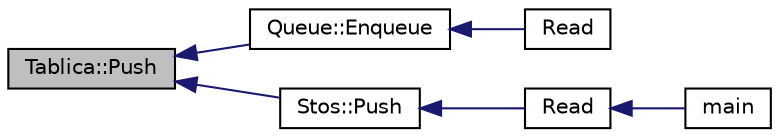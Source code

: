 digraph "Tablica::Push"
{
  edge [fontname="Helvetica",fontsize="10",labelfontname="Helvetica",labelfontsize="10"];
  node [fontname="Helvetica",fontsize="10",shape=record];
  rankdir="LR";
  Node1 [label="Tablica::Push",height=0.2,width=0.4,color="black", fillcolor="grey75", style="filled" fontcolor="black"];
  Node1 -> Node2 [dir="back",color="midnightblue",fontsize="10",style="solid",fontname="Helvetica"];
  Node2 [label="Queue::Enqueue",height=0.2,width=0.4,color="black", fillcolor="white", style="filled",URL="$class_queue.html#ad79218b6296d87515f0a487764c44111"];
  Node2 -> Node3 [dir="back",color="midnightblue",fontsize="10",style="solid",fontname="Helvetica"];
  Node3 [label="Read",height=0.2,width=0.4,color="black", fillcolor="white", style="filled",URL="$plik_8hpp.html#ac3bcb770ee00a4905d76cbe15e098718"];
  Node1 -> Node4 [dir="back",color="midnightblue",fontsize="10",style="solid",fontname="Helvetica"];
  Node4 [label="Stos::Push",height=0.2,width=0.4,color="black", fillcolor="white", style="filled",URL="$class_stos.html#af8c0c485dceb28e986cdc93e933ec365"];
  Node4 -> Node5 [dir="back",color="midnightblue",fontsize="10",style="solid",fontname="Helvetica"];
  Node5 [label="Read",height=0.2,width=0.4,color="black", fillcolor="white", style="filled",URL="$plik_8hpp.html#a603d1d2e8cd3619abf4032fbf8cc212d"];
  Node5 -> Node6 [dir="back",color="midnightblue",fontsize="10",style="solid",fontname="Helvetica"];
  Node6 [label="main",height=0.2,width=0.4,color="black", fillcolor="white", style="filled",URL="$main_8cpp.html#ae66f6b31b5ad750f1fe042a706a4e3d4"];
}
